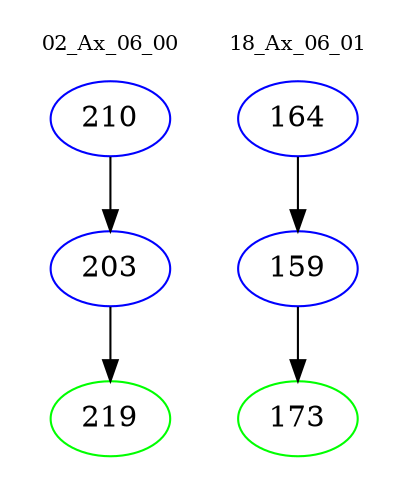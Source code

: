 digraph{
subgraph cluster_0 {
color = white
label = "02_Ax_06_00";
fontsize=10;
T0_210 [label="210", color="blue"]
T0_210 -> T0_203 [color="black"]
T0_203 [label="203", color="blue"]
T0_203 -> T0_219 [color="black"]
T0_219 [label="219", color="green"]
}
subgraph cluster_1 {
color = white
label = "18_Ax_06_01";
fontsize=10;
T1_164 [label="164", color="blue"]
T1_164 -> T1_159 [color="black"]
T1_159 [label="159", color="blue"]
T1_159 -> T1_173 [color="black"]
T1_173 [label="173", color="green"]
}
}
